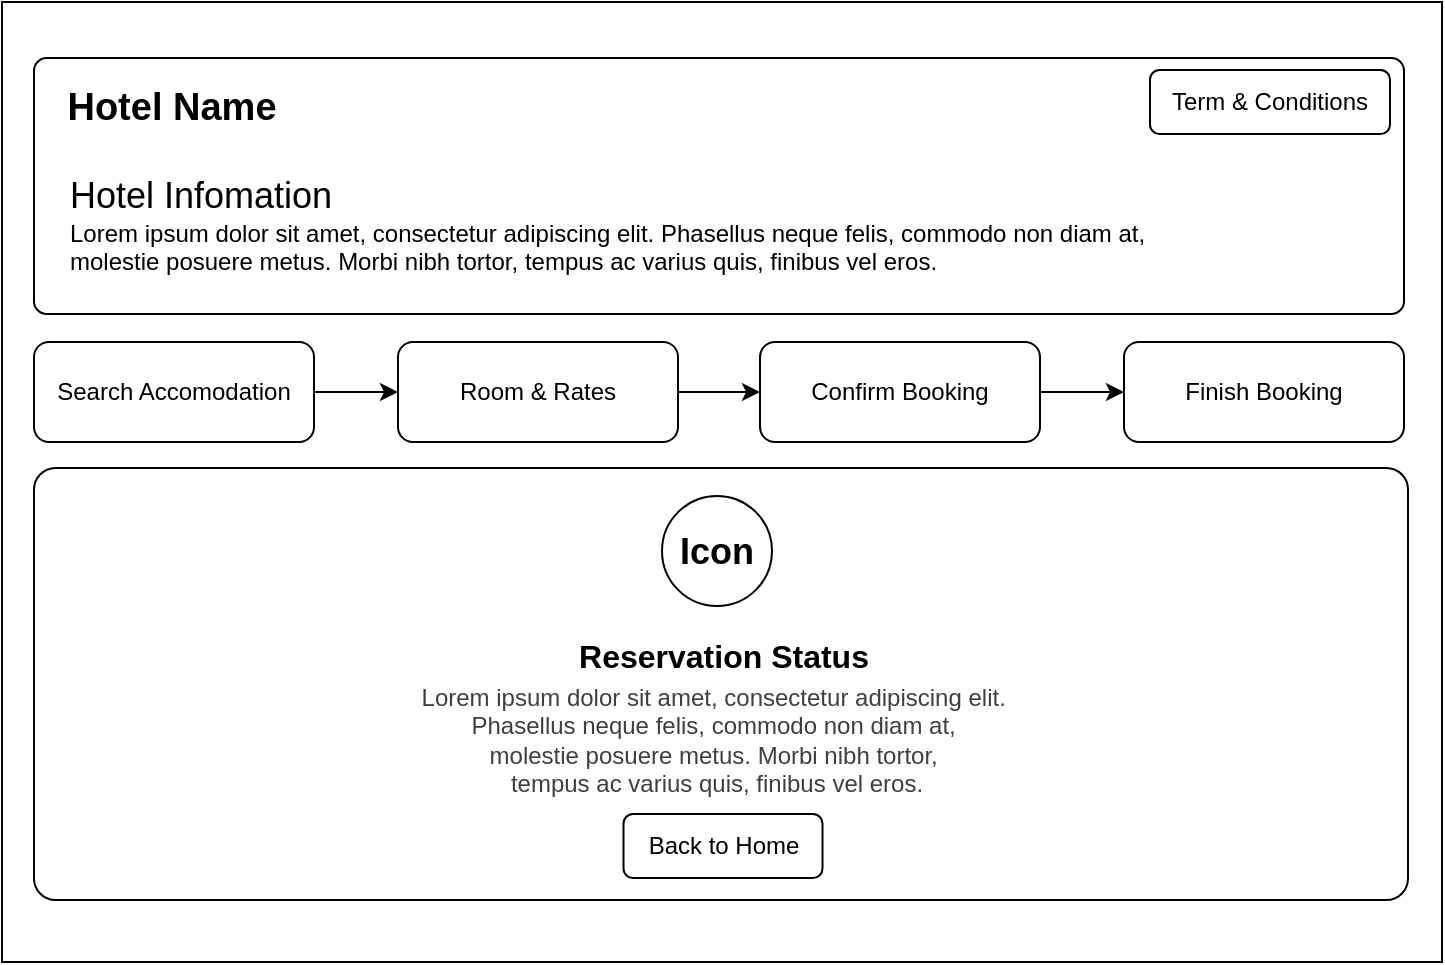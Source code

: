 <mxfile>
    <diagram id="Yi5y45hLc7fHhdVzpXT-" name="Page-1">
        <mxGraphModel dx="1039" dy="543" grid="0" gridSize="10" guides="1" tooltips="1" connect="1" arrows="1" fold="1" page="1" pageScale="1" pageWidth="850" pageHeight="1100" math="0" shadow="0">
            <root>
                <mxCell id="0"/>
                <mxCell id="1" parent="0"/>
                <mxCell id="2" value="" style="rounded=0;whiteSpace=wrap;html=1;" parent="1" vertex="1">
                    <mxGeometry x="65" y="26" width="720" height="480" as="geometry"/>
                </mxCell>
                <mxCell id="3" value="" style="rounded=1;whiteSpace=wrap;html=1;arcSize=5;" parent="1" vertex="1">
                    <mxGeometry x="81" y="54" width="685" height="128" as="geometry"/>
                </mxCell>
                <mxCell id="4" value="&lt;b&gt;&lt;font style=&quot;font-size: 19px;&quot;&gt;Hotel Name&lt;/font&gt;&lt;/b&gt;" style="text;html=1;align=center;verticalAlign=middle;whiteSpace=wrap;rounded=0;" parent="1" vertex="1">
                    <mxGeometry x="81" y="54" width="138" height="50" as="geometry"/>
                </mxCell>
                <mxCell id="7" value="Term &amp;amp; Conditions" style="rounded=1;whiteSpace=wrap;html=1;" parent="1" vertex="1">
                    <mxGeometry x="639" y="60" width="120" height="32" as="geometry"/>
                </mxCell>
                <mxCell id="11" value="&lt;font style=&quot;font-size: 18px;&quot;&gt;Hotel Infomation&lt;/font&gt;&lt;div&gt;Lorem ipsum dolor sit amet, consectetur adipiscing elit. Phasellus neque felis, commodo non diam at,&amp;nbsp;&lt;/div&gt;&lt;div&gt;molestie posuere metus. Morbi nibh tortor, tempus ac varius quis, finibus vel eros.&lt;/div&gt;" style="text;html=1;align=left;verticalAlign=middle;resizable=0;points=[];autosize=1;strokeColor=none;fillColor=none;" parent="1" vertex="1">
                    <mxGeometry x="97" y="107" width="559" height="62" as="geometry"/>
                </mxCell>
                <mxCell id="22" style="edgeStyle=none;html=1;entryX=0;entryY=0.5;entryDx=0;entryDy=0;" parent="1" source="13" target="14" edge="1">
                    <mxGeometry relative="1" as="geometry"/>
                </mxCell>
                <mxCell id="13" value="Search Accomodation" style="rounded=1;whiteSpace=wrap;html=1;" parent="1" vertex="1">
                    <mxGeometry x="81" y="196" width="140" height="50" as="geometry"/>
                </mxCell>
                <mxCell id="23" style="edgeStyle=none;html=1;entryX=0;entryY=0.5;entryDx=0;entryDy=0;" parent="1" source="14" target="15" edge="1">
                    <mxGeometry relative="1" as="geometry"/>
                </mxCell>
                <mxCell id="14" value="Room &amp;amp; Rates" style="rounded=1;whiteSpace=wrap;html=1;" parent="1" vertex="1">
                    <mxGeometry x="263" y="196" width="140" height="50" as="geometry"/>
                </mxCell>
                <mxCell id="24" style="edgeStyle=none;html=1;entryX=0;entryY=0.5;entryDx=0;entryDy=0;" parent="1" source="15" target="16" edge="1">
                    <mxGeometry relative="1" as="geometry"/>
                </mxCell>
                <mxCell id="15" value="Confirm Booking" style="rounded=1;whiteSpace=wrap;html=1;" parent="1" vertex="1">
                    <mxGeometry x="444" y="196" width="140" height="50" as="geometry"/>
                </mxCell>
                <mxCell id="16" value="Finish Booking" style="rounded=1;whiteSpace=wrap;html=1;" parent="1" vertex="1">
                    <mxGeometry x="626" y="196" width="140" height="50" as="geometry"/>
                </mxCell>
                <mxCell id="32" value="" style="rounded=1;whiteSpace=wrap;html=1;arcSize=5;" vertex="1" parent="1">
                    <mxGeometry x="81" y="259" width="687" height="216" as="geometry"/>
                </mxCell>
                <mxCell id="33" value="&lt;b&gt;&lt;font style=&quot;font-size: 18px;&quot;&gt;Icon&lt;/font&gt;&lt;/b&gt;" style="ellipse;whiteSpace=wrap;html=1;aspect=fixed;" vertex="1" parent="1">
                    <mxGeometry x="395" y="273" width="55" height="55" as="geometry"/>
                </mxCell>
                <mxCell id="34" value="&lt;b&gt;&lt;font style=&quot;font-size: 16px;&quot;&gt;Reservation Status&lt;/font&gt;&lt;/b&gt;" style="text;html=1;align=center;verticalAlign=middle;whiteSpace=wrap;rounded=0;" vertex="1" parent="1">
                    <mxGeometry x="335.75" y="338" width="179.5" height="30" as="geometry"/>
                </mxCell>
                <mxCell id="35" value="&lt;div style=&quot;color: rgb(63, 63, 63); scrollbar-color: rgb(226, 226, 226) rgb(251, 251, 251); text-wrap-mode: nowrap;&quot;&gt;Lorem ipsum dolor sit amet, consectetur adipiscing elit.&amp;nbsp;&lt;/div&gt;&lt;div style=&quot;color: rgb(63, 63, 63); scrollbar-color: rgb(226, 226, 226) rgb(251, 251, 251); text-wrap-mode: nowrap;&quot;&gt;Phasellus neque felis, commodo non diam at,&amp;nbsp;&lt;/div&gt;&lt;div style=&quot;color: rgb(63, 63, 63); scrollbar-color: rgb(226, 226, 226) rgb(251, 251, 251); text-wrap-mode: nowrap;&quot;&gt;molestie posuere metus. Morbi nibh tortor,&amp;nbsp;&lt;/div&gt;&lt;div style=&quot;color: rgb(63, 63, 63); scrollbar-color: rgb(226, 226, 226) rgb(251, 251, 251); text-wrap-mode: nowrap;&quot;&gt;tempus ac varius quis, finibus vel eros.&lt;/div&gt;" style="text;html=1;align=center;verticalAlign=middle;rounded=0;whiteSpace=wrap;" vertex="1" parent="1">
                    <mxGeometry x="261" y="360" width="323" height="69" as="geometry"/>
                </mxCell>
                <mxCell id="36" value="Back to Home" style="rounded=1;whiteSpace=wrap;html=1;" vertex="1" parent="1">
                    <mxGeometry x="375.75" y="432" width="99.5" height="32" as="geometry"/>
                </mxCell>
            </root>
        </mxGraphModel>
    </diagram>
</mxfile>